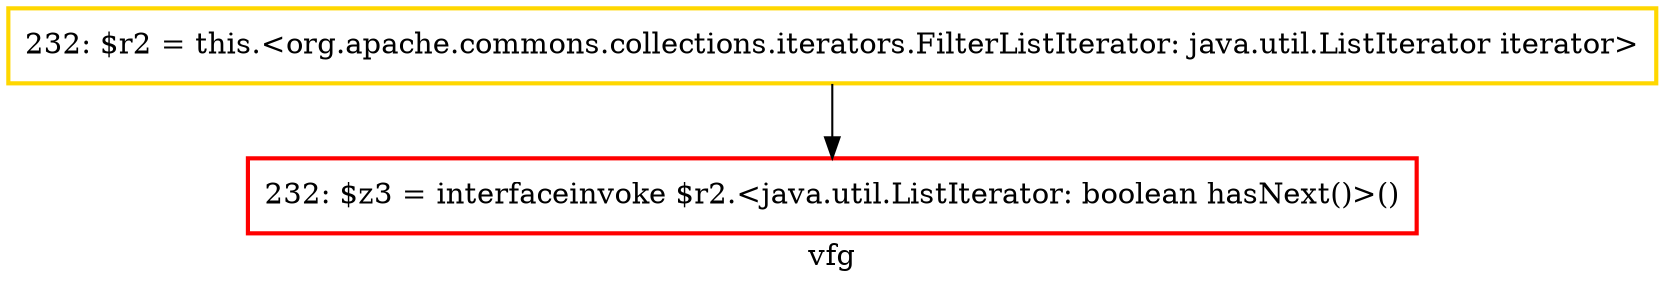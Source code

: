 digraph "vfg" {
    label="vfg";
node [shape=box];
"232: $z3 = interfaceinvoke $r2.<java.util.ListIterator: boolean hasNext()>()" [style=bold] [color=red]
"232: $r2 = this.<org.apache.commons.collections.iterators.FilterListIterator: java.util.ListIterator iterator>" [style=bold] [color=gold]
"232: $r2 = this.<org.apache.commons.collections.iterators.FilterListIterator: java.util.ListIterator iterator>"->"232: $z3 = interfaceinvoke $r2.<java.util.ListIterator: boolean hasNext()>()";

}
